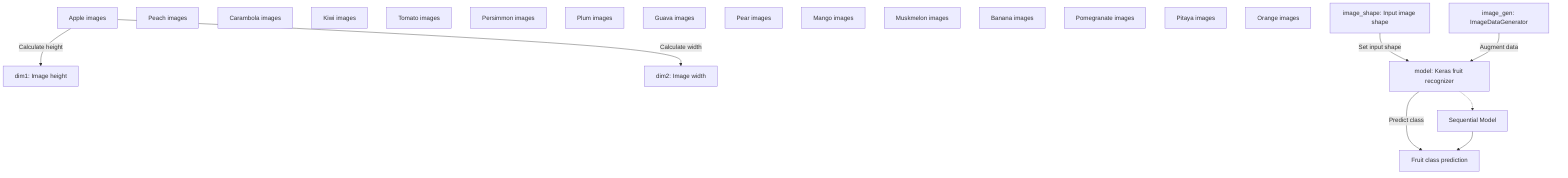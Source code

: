 flowchart TD
    %% Data Sources
    DS1["Apple images"]
    DS2["Peach images"]
    DS3["Carambola images"]
    DS4["Kiwi images"]
    DS5["Tomato images"]
    DS6["Persimmon images"]
    DS7["Plum images"]
    DS8["Guava images"]
    DS9["Pear images"]
    DS10["Mango images"]
    DS11["Muskmelon images"]
    DS12["Banana images"]
    DS13["Pomegranate images"]
    DS14["Pitaya images"]
    DS15["Orange images"]

    %% Data Variables
    V1["dim1: Image height"]
    V2["dim2: Image width"]
    V3["image_shape: Input image shape"]
    V4["image_gen: ImageDataGenerator"]
    V5["model: Keras fruit recognizer"]

    %% Data Flow
    DS1 --> |Calculate height| V1
    DS1 --> |Calculate width| V2
    V3 --> |Set input shape| V5
    V4 --> |Augment data| V5
    V5 --> |Predict class| Output

    %% Models
    M1["Sequential Model"]
    V5 -.-> M1
    M1 --> Output["Fruit class prediction"]
